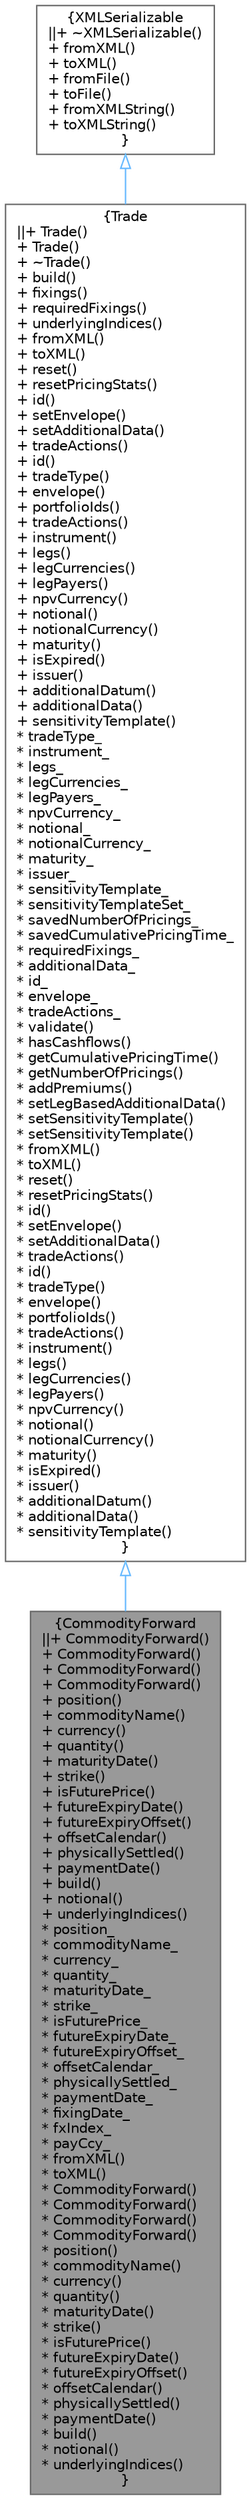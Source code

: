 digraph "CommodityForward"
{
 // INTERACTIVE_SVG=YES
 // LATEX_PDF_SIZE
  bgcolor="transparent";
  edge [fontname=Helvetica,fontsize=10,labelfontname=Helvetica,labelfontsize=10];
  node [fontname=Helvetica,fontsize=10,shape=box,height=0.2,width=0.4];
  Node1 [label="{CommodityForward\n||+ CommodityForward()\l+ CommodityForward()\l+ CommodityForward()\l+ CommodityForward()\l+ position()\l+ commodityName()\l+ currency()\l+ quantity()\l+ maturityDate()\l+ strike()\l+ isFuturePrice()\l+ futureExpiryDate()\l+ futureExpiryOffset()\l+ offsetCalendar()\l+ physicallySettled()\l+ paymentDate()\l+ build()\l+ notional()\l+ underlyingIndices()\l* position_\l* commodityName_\l* currency_\l* quantity_\l* maturityDate_\l* strike_\l* isFuturePrice_\l* futureExpiryDate_\l* futureExpiryOffset_\l* offsetCalendar_\l* physicallySettled_\l* paymentDate_\l* fixingDate_\l* fxIndex_\l* payCcy_\l* fromXML()\l* toXML()\l* CommodityForward()\l* CommodityForward()\l* CommodityForward()\l* CommodityForward()\l* position()\l* commodityName()\l* currency()\l* quantity()\l* maturityDate()\l* strike()\l* isFuturePrice()\l* futureExpiryDate()\l* futureExpiryOffset()\l* offsetCalendar()\l* physicallySettled()\l* paymentDate()\l* build()\l* notional()\l* underlyingIndices()\l}",height=0.2,width=0.4,color="gray40", fillcolor="grey60", style="filled", fontcolor="black",tooltip=" "];
  Node2 -> Node1 [dir="back",color="steelblue1",style="solid",arrowtail="onormal"];
  Node2 [label="{Trade\n||+ Trade()\l+ Trade()\l+ ~Trade()\l+ build()\l+ fixings()\l+ requiredFixings()\l+ underlyingIndices()\l+ fromXML()\l+ toXML()\l+ reset()\l+ resetPricingStats()\l+ id()\l+ setEnvelope()\l+ setAdditionalData()\l+ tradeActions()\l+ id()\l+ tradeType()\l+ envelope()\l+ portfolioIds()\l+ tradeActions()\l+ instrument()\l+ legs()\l+ legCurrencies()\l+ legPayers()\l+ npvCurrency()\l+ notional()\l+ notionalCurrency()\l+ maturity()\l+ isExpired()\l+ issuer()\l+ additionalDatum()\l+ additionalData()\l+ sensitivityTemplate()\l* tradeType_\l* instrument_\l* legs_\l* legCurrencies_\l* legPayers_\l* npvCurrency_\l* notional_\l* notionalCurrency_\l* maturity_\l* issuer_\l* sensitivityTemplate_\l* sensitivityTemplateSet_\l* savedNumberOfPricings_\l* savedCumulativePricingTime_\l* requiredFixings_\l* additionalData_\l* id_\l* envelope_\l* tradeActions_\l* validate()\l* hasCashflows()\l* getCumulativePricingTime()\l* getNumberOfPricings()\l* addPremiums()\l* setLegBasedAdditionalData()\l* setSensitivityTemplate()\l* setSensitivityTemplate()\l* fromXML()\l* toXML()\l* reset()\l* resetPricingStats()\l* id()\l* setEnvelope()\l* setAdditionalData()\l* tradeActions()\l* id()\l* tradeType()\l* envelope()\l* portfolioIds()\l* tradeActions()\l* instrument()\l* legs()\l* legCurrencies()\l* legPayers()\l* npvCurrency()\l* notional()\l* notionalCurrency()\l* maturity()\l* isExpired()\l* issuer()\l* additionalDatum()\l* additionalData()\l* sensitivityTemplate()\l}",height=0.2,width=0.4,color="gray40", fillcolor="white", style="filled",URL="$classore_1_1data_1_1_trade.html",tooltip="Trade base class."];
  Node3 -> Node2 [dir="back",color="steelblue1",style="solid",arrowtail="onormal"];
  Node3 [label="{XMLSerializable\n||+ ~XMLSerializable()\l+ fromXML()\l+ toXML()\l+ fromFile()\l+ toFile()\l+ fromXMLString()\l+ toXMLString()\l}",height=0.2,width=0.4,color="gray40", fillcolor="white", style="filled",URL="$classore_1_1data_1_1_x_m_l_serializable.html",tooltip="Base class for all serializable classes."];
}

